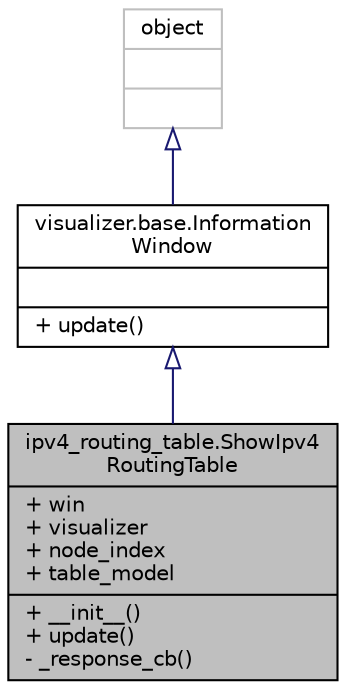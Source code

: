 digraph "ipv4_routing_table.ShowIpv4RoutingTable"
{
  edge [fontname="Helvetica",fontsize="10",labelfontname="Helvetica",labelfontsize="10"];
  node [fontname="Helvetica",fontsize="10",shape=record];
  Node1 [label="{ipv4_routing_table.ShowIpv4\lRoutingTable\n|+ win\l+ visualizer\l+ node_index\l+ table_model\l|+ __init__()\l+ update()\l- _response_cb()\l}",height=0.2,width=0.4,color="black", fillcolor="grey75", style="filled", fontcolor="black"];
  Node2 -> Node1 [dir="back",color="midnightblue",fontsize="10",style="solid",arrowtail="onormal"];
  Node2 [label="{visualizer.base.Information\lWindow\n||+ update()\l}",height=0.2,width=0.4,color="black", fillcolor="white", style="filled",URL="$df/db1/classvisualizer_1_1base_1_1InformationWindow.html",tooltip="InformationWindow class. "];
  Node3 -> Node2 [dir="back",color="midnightblue",fontsize="10",style="solid",arrowtail="onormal"];
  Node3 [label="{object\n||}",height=0.2,width=0.4,color="grey75", fillcolor="white", style="filled"];
}
